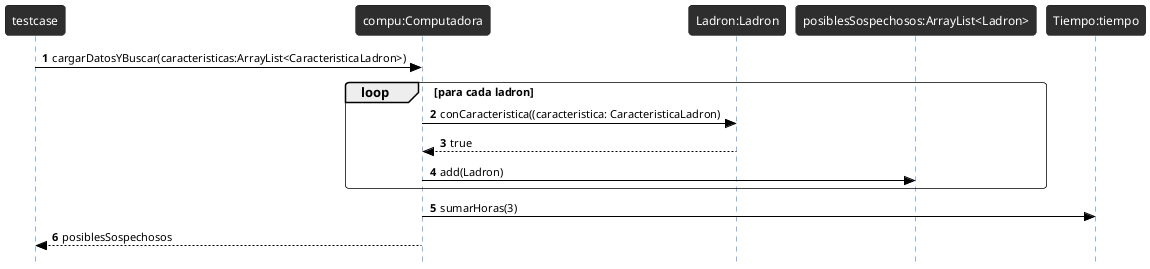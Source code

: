 @startuml
'https://plantuml.com/sequence-diagram

autonumber
!theme reddress-darkblue
autonumber
skinparam style strictuml
skinparam BackGroundColor white
skinparam RoundCorner 7
skinparam SequenceGroupFontColor black
skinparam SequenceGroupBorderColor black
skinparam SequenceGroupBorderThickness 0.5
skinparam ArrowFontColor black
skinparam ArrowColor black
skinparam ActorFontColor black
skinparam participantFontSize 12
skinparam SequenceLifeLineBackGroundColor 2e2e2e

testcase -> "compu:Computadora" as Computadora: cargarDatosYBuscar(caracteristicas:ArrayList<CaracteristicaLadron>)
loop para cada ladron
"compu:Computadora" as Computadora -> "Ladron:Ladron" : conCaracteristica((caracteristica: CaracteristicaLadron)
"Ladron:Ladron" --> "compu:Computadora" as Computadora : true
"compu:Computadora" as Computadora -> "posiblesSospechosos:ArrayList<Ladron>" : add(Ladron)
end
"compu:Computadora" as Computadora -> "Tiempo:tiempo" : sumarHoras(3)
"compu:Computadora" as Computadora --> testcase : posiblesSospechosos

@enduml